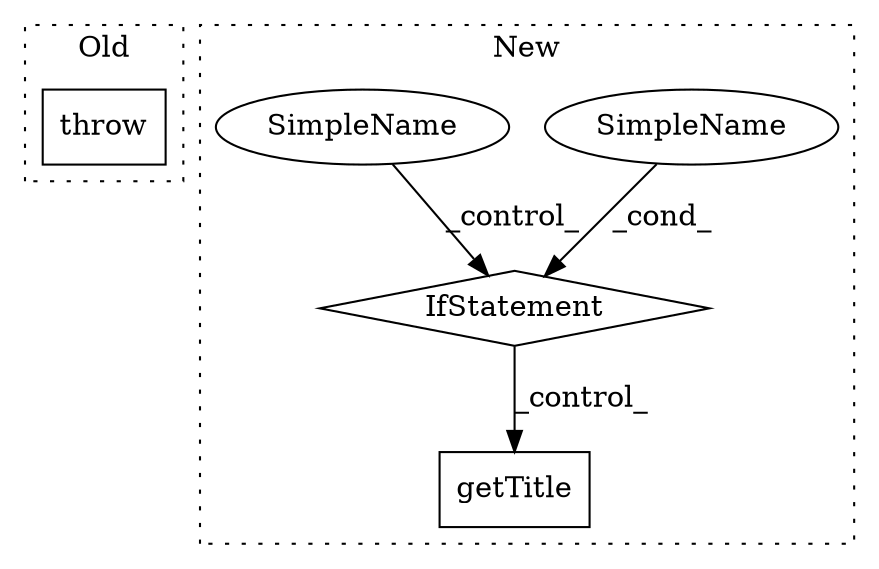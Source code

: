 digraph G {
subgraph cluster0 {
1 [label="throw" a="53" s="3290" l="6" shape="box"];
label = "Old";
style="dotted";
}
subgraph cluster1 {
2 [label="getTitle" a="32" s="1913" l="10" shape="box"];
3 [label="IfStatement" a="25" s="1765,1775" l="4,2" shape="diamond"];
4 [label="SimpleName" a="42" s="" l="" shape="ellipse"];
5 [label="SimpleName" a="42" s="" l="" shape="ellipse"];
label = "New";
style="dotted";
}
3 -> 2 [label="_control_"];
4 -> 3 [label="_cond_"];
5 -> 3 [label="_control_"];
}